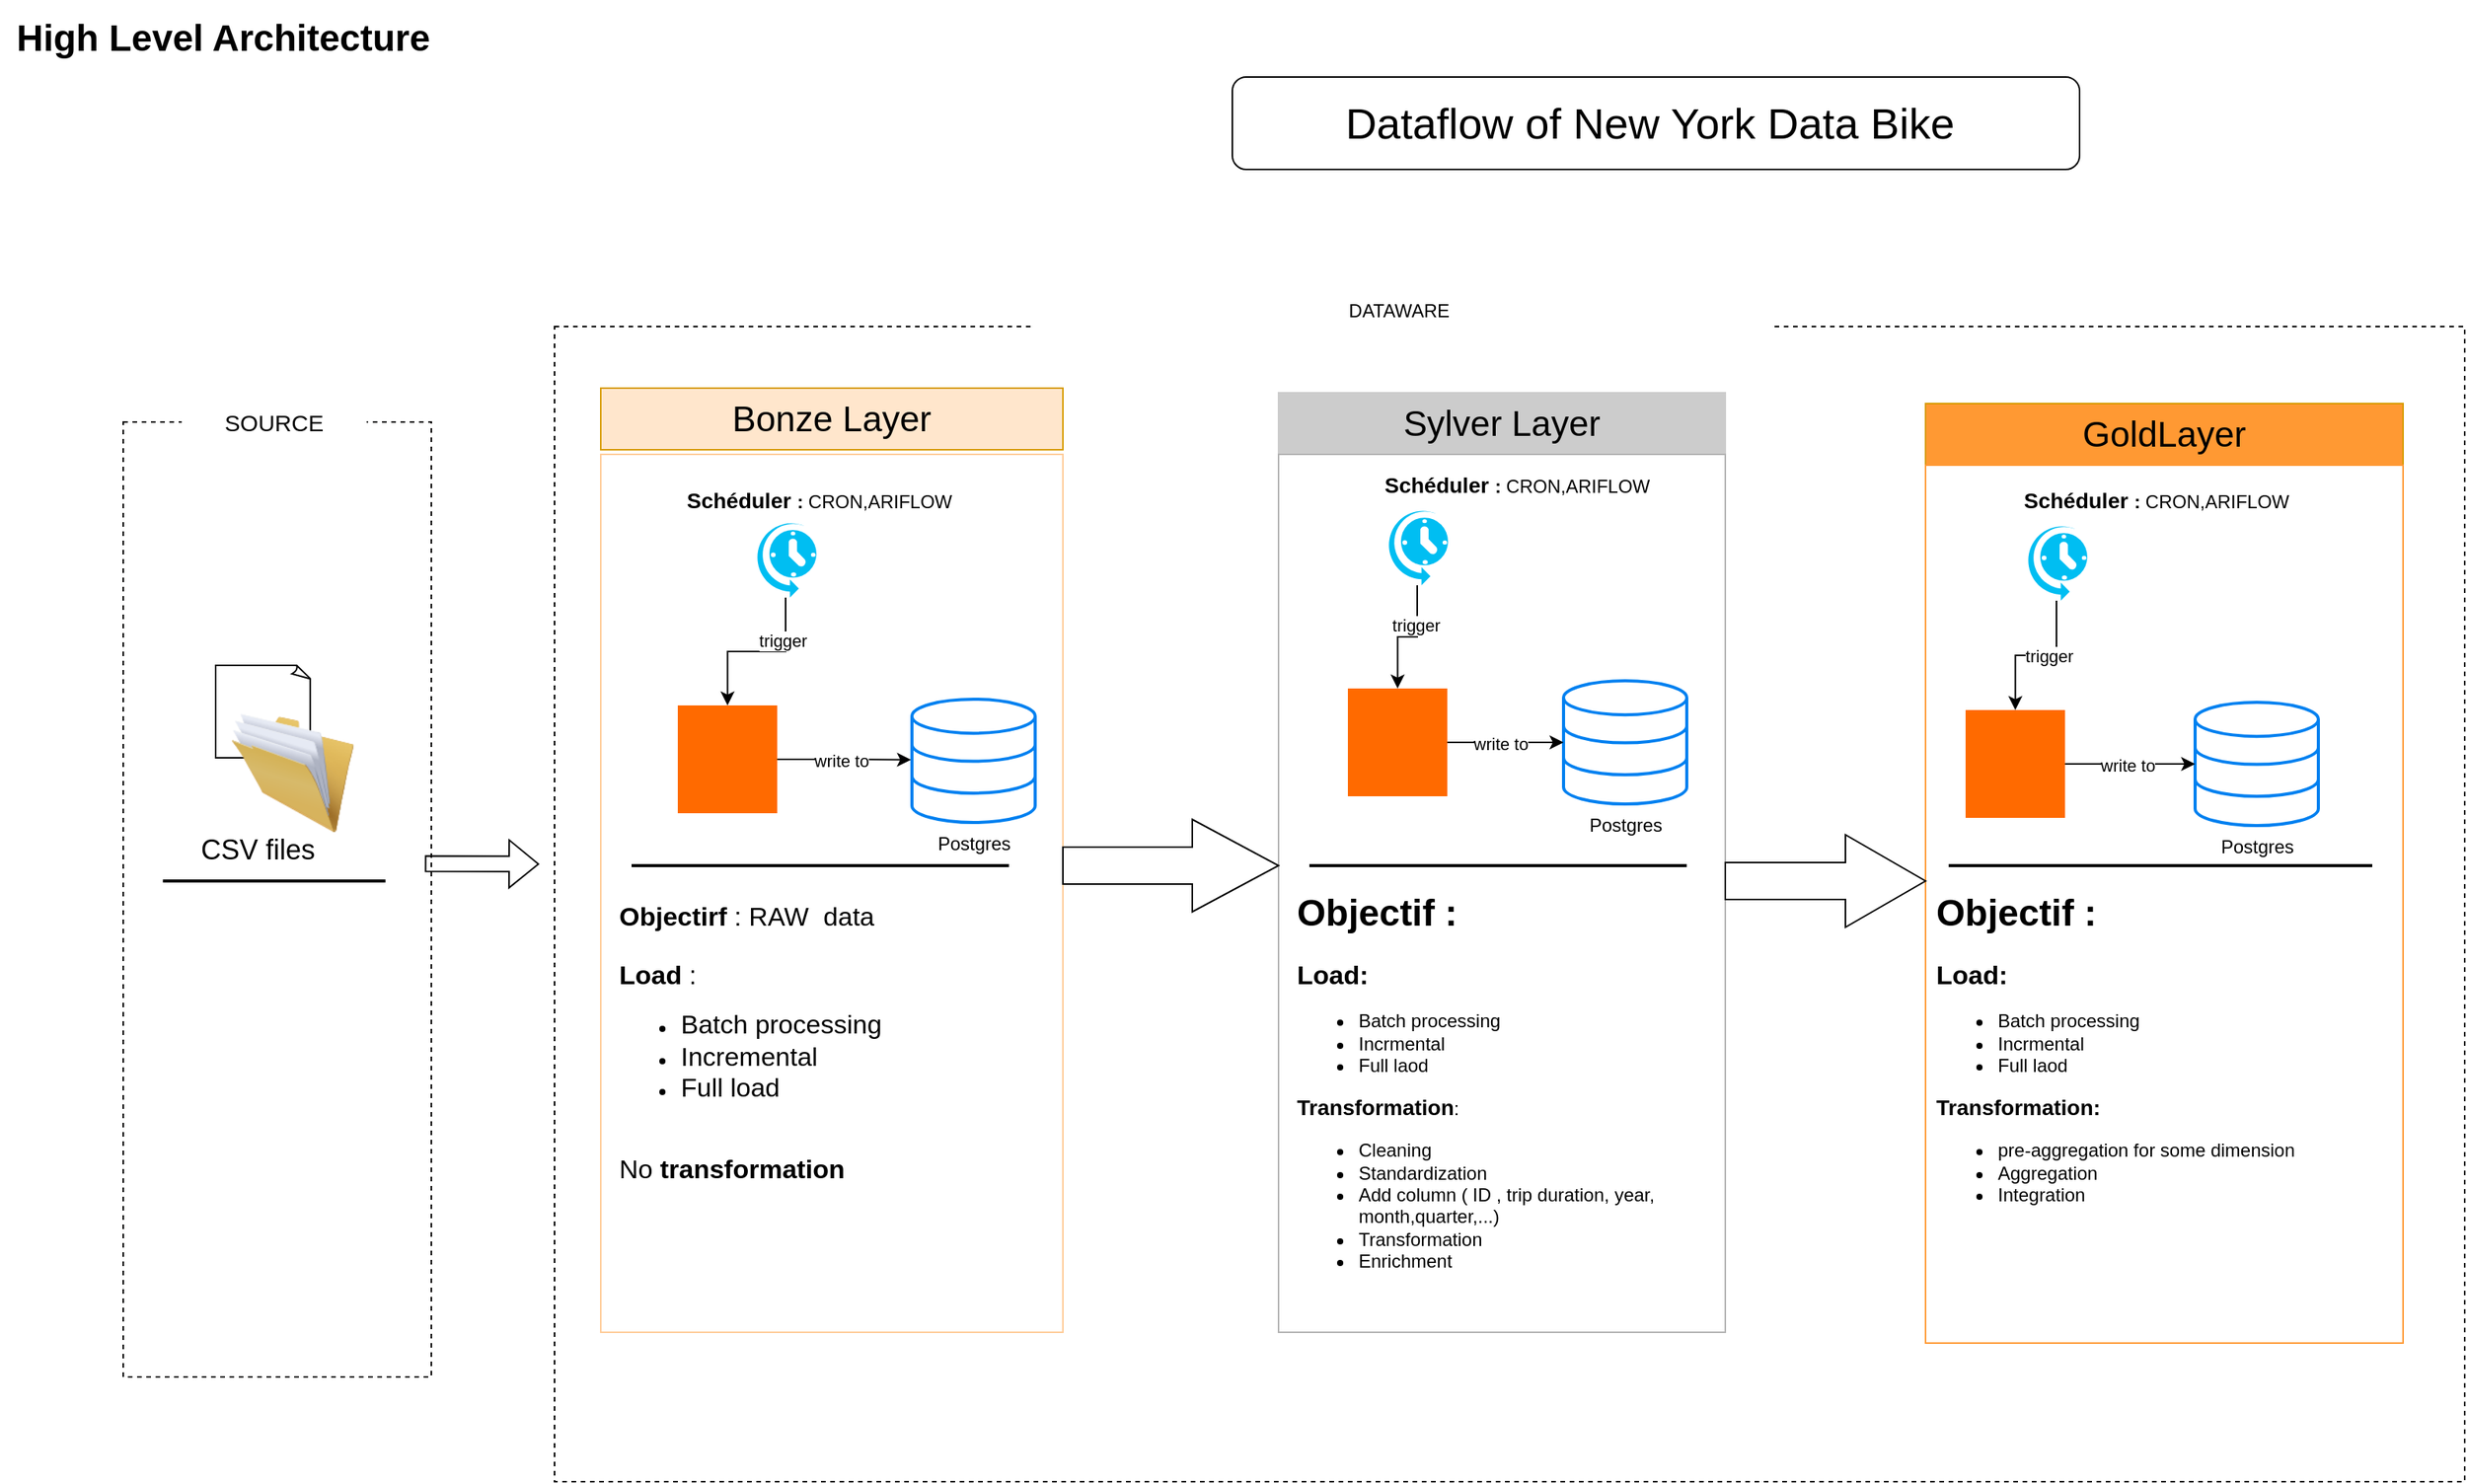 <mxfile version="27.0.5">
  <diagram name="Page-1" id="OFBWecaAKtk5CJDf3zRL">
    <mxGraphModel dx="994" dy="697" grid="1" gridSize="10" guides="1" tooltips="1" connect="1" arrows="1" fold="1" page="1" pageScale="1" pageWidth="850" pageHeight="1100" math="0" shadow="0">
      <root>
        <mxCell id="0" />
        <mxCell id="1" parent="0" />
        <mxCell id="mAqsjrp67REmecemeNA1-7" value="&lt;font style=&quot;font-size: 28px;&quot;&gt;Dataflow of New York Data Bike&amp;nbsp;&lt;/font&gt;" style="rounded=1;whiteSpace=wrap;html=1;fillColor=default;gradientColor=none;fillStyle=hatch;" parent="1" vertex="1">
          <mxGeometry x="800" y="78" width="550" height="60" as="geometry" />
        </mxCell>
        <mxCell id="mAqsjrp67REmecemeNA1-12" value="&lt;font style=&quot;font-size: 24px;&quot;&gt;&lt;b style=&quot;&quot;&gt;High Level Architecture&lt;/b&gt;&lt;/font&gt;" style="text;html=1;align=center;verticalAlign=middle;whiteSpace=wrap;rounded=0;" parent="1" vertex="1">
          <mxGeometry y="28" width="290" height="50" as="geometry" />
        </mxCell>
        <mxCell id="mAqsjrp67REmecemeNA1-14" value="" style="rounded=0;whiteSpace=wrap;html=1;dashed=1;fillColor=none;" parent="1" vertex="1">
          <mxGeometry x="360" y="240" width="1240" height="750" as="geometry" />
        </mxCell>
        <mxCell id="mAqsjrp67REmecemeNA1-16" value="DATAWARE&amp;nbsp;" style="rounded=1;whiteSpace=wrap;html=1;fillColor=default;dashed=1;strokeColor=none;" parent="1" vertex="1">
          <mxGeometry x="670" y="200" width="480" height="60" as="geometry" />
        </mxCell>
        <mxCell id="mAqsjrp67REmecemeNA1-20" value="" style="rounded=0;whiteSpace=wrap;html=1;dashed=1;strokeColor=light-dark(#080707, #ededed);fillColor=none;" parent="1" vertex="1">
          <mxGeometry x="80" y="302" width="200" height="620" as="geometry" />
        </mxCell>
        <mxCell id="mAqsjrp67REmecemeNA1-21" value="&lt;font style=&quot;font-size: 15px;&quot;&gt;SOURCE&lt;/font&gt;" style="rounded=0;whiteSpace=wrap;html=1;strokeColor=none;" parent="1" vertex="1">
          <mxGeometry x="118" y="272" width="120" height="60" as="geometry" />
        </mxCell>
        <mxCell id="mAqsjrp67REmecemeNA1-26" value="&lt;font style=&quot;font-size: 23px;&quot;&gt;Bonze Layer&lt;/font&gt;" style="rounded=0;whiteSpace=wrap;html=1;fillColor=#ffe6cc;strokeColor=#d79b00;" parent="1" vertex="1">
          <mxGeometry x="390" y="280" width="300" height="40" as="geometry" />
        </mxCell>
        <mxCell id="mAqsjrp67REmecemeNA1-27" value="" style="rounded=0;whiteSpace=wrap;html=1;fillColor=none;strokeColor=#FFCC99;" parent="1" vertex="1">
          <mxGeometry x="390" y="323" width="300" height="570" as="geometry" />
        </mxCell>
        <mxCell id="mAqsjrp67REmecemeNA1-30" value="&lt;font style=&quot;font-size: 23px;&quot;&gt;Sylver Layer&lt;/font&gt;" style="rounded=0;whiteSpace=wrap;html=1;fillColor=#CCCCCC;strokeColor=#CCCCCC;" parent="1" vertex="1">
          <mxGeometry x="830" y="283" width="290" height="40" as="geometry" />
        </mxCell>
        <mxCell id="mAqsjrp67REmecemeNA1-31" value="" style="rounded=0;whiteSpace=wrap;html=1;fillColor=none;strokeColor=#B3B3B3;" parent="1" vertex="1">
          <mxGeometry x="830" y="323" width="290" height="570" as="geometry" />
        </mxCell>
        <mxCell id="mAqsjrp67REmecemeNA1-32" value="&lt;font style=&quot;font-size: 23px;&quot;&gt;GoldLayer&lt;/font&gt;" style="rounded=0;whiteSpace=wrap;html=1;fillColor=#FF9933;strokeColor=#d79b00;" parent="1" vertex="1">
          <mxGeometry x="1250" y="290" width="310" height="40" as="geometry" />
        </mxCell>
        <mxCell id="mAqsjrp67REmecemeNA1-33" value="" style="rounded=0;whiteSpace=wrap;html=1;fillColor=none;strokeColor=#FF9933;" parent="1" vertex="1">
          <mxGeometry x="1250" y="330" width="310" height="570" as="geometry" />
        </mxCell>
        <mxCell id="mAqsjrp67REmecemeNA1-34" value="" style="whiteSpace=wrap;html=1;shape=mxgraph.basic.document" parent="1" vertex="1">
          <mxGeometry x="140" y="460" width="62" height="60" as="geometry" />
        </mxCell>
        <mxCell id="mAqsjrp67REmecemeNA1-35" value="" style="image;html=1;image=img/lib/clip_art/general/Full_Folder_128x128.png" parent="1" vertex="1">
          <mxGeometry x="150" y="490" width="80" height="80" as="geometry" />
        </mxCell>
        <mxCell id="mAqsjrp67REmecemeNA1-36" value="&lt;font style=&quot;font-size: 18px;&quot;&gt;CSV files&lt;/font&gt;" style="text;html=1;align=center;verticalAlign=middle;whiteSpace=wrap;rounded=0;" parent="1" vertex="1">
          <mxGeometry x="115" y="560" width="105" height="40" as="geometry" />
        </mxCell>
        <mxCell id="mAqsjrp67REmecemeNA1-43" value="" style="shape=flexArrow;endArrow=classic;html=1;rounded=0;exitX=0.979;exitY=0.406;exitDx=0;exitDy=0;exitPerimeter=0;" parent="1" edge="1">
          <mxGeometry width="50" height="50" relative="1" as="geometry">
            <mxPoint x="275.8" y="588.72" as="sourcePoint" />
            <mxPoint x="350" y="589" as="targetPoint" />
          </mxGeometry>
        </mxCell>
        <mxCell id="mAqsjrp67REmecemeNA1-44" value="" style="shape=singleArrow;whiteSpace=wrap;html=1;arrowWidth=0.4;arrowSize=0.4;fillColor=none;strokeColor=#000000;rounded=0;" parent="1" vertex="1">
          <mxGeometry x="690" y="560" width="140" height="60" as="geometry" />
        </mxCell>
        <mxCell id="mAqsjrp67REmecemeNA1-46" value="" style="shape=singleArrow;whiteSpace=wrap;html=1;arrowWidth=0.4;arrowSize=0.4;fillColor=none;strokeColor=#000000;rounded=0;" parent="1" vertex="1">
          <mxGeometry x="1120" y="570" width="130" height="60" as="geometry" />
        </mxCell>
        <mxCell id="mAqsjrp67REmecemeNA1-49" value="Postgres" style="html=1;verticalLabelPosition=bottom;align=center;labelBackgroundColor=#ffffff;verticalAlign=top;strokeWidth=2;strokeColor=#0080F0;shadow=0;dashed=0;shape=mxgraph.ios7.icons.data;" parent="1" vertex="1">
          <mxGeometry x="592" y="482" width="80" height="80" as="geometry" />
        </mxCell>
        <mxCell id="mAqsjrp67REmecemeNA1-52" value="" style="line;strokeWidth=2;html=1;" parent="1" vertex="1">
          <mxGeometry x="410" y="585" width="245" height="10" as="geometry" />
        </mxCell>
        <mxCell id="mAqsjrp67REmecemeNA1-53" value="" style="line;strokeWidth=2;html=1;" parent="1" vertex="1">
          <mxGeometry x="850" y="585" width="245" height="10" as="geometry" />
        </mxCell>
        <mxCell id="mAqsjrp67REmecemeNA1-54" value="" style="line;strokeWidth=2;html=1;" parent="1" vertex="1">
          <mxGeometry x="1265" y="585" width="275" height="10" as="geometry" />
        </mxCell>
        <mxCell id="mAqsjrp67REmecemeNA1-55" value="&lt;h1 style=&quot;margin-top: 0px;&quot;&gt;&lt;font style=&quot;font-size: 17px;&quot;&gt;Objectirf &lt;/font&gt;&lt;font style=&quot;font-size: 17px; font-weight: normal;&quot;&gt;: RAW&amp;nbsp; data&amp;nbsp;&lt;/font&gt;&lt;/h1&gt;&lt;div&gt;&lt;font style=&quot;font-size: 17px;&quot;&gt;&lt;b&gt;Load &lt;/b&gt;&lt;/font&gt;&lt;font style=&quot;font-size: 17px; font-weight: normal;&quot;&gt;:&lt;/font&gt;&lt;/div&gt;&lt;div&gt;&lt;ul&gt;&lt;li&gt;&lt;span style=&quot;font-size: 17px; background-color: transparent; color: light-dark(rgb(0, 0, 0), rgb(255, 255, 255));&quot;&gt;Batch processing&lt;/span&gt;&lt;/li&gt;&lt;li&gt;&lt;span style=&quot;font-size: 17px; background-color: transparent; color: light-dark(rgb(0, 0, 0), rgb(255, 255, 255));&quot;&gt;Incremental&amp;nbsp;&lt;/span&gt;&lt;/li&gt;&lt;li&gt;&lt;font style=&quot;background-color: transparent; color: light-dark(rgb(0, 0, 0), rgb(255, 255, 255)); font-size: 17px;&quot;&gt;Full load&lt;span style=&quot;white-space: pre;&quot;&gt;&#x9;&lt;/span&gt;&lt;/font&gt;&lt;span style=&quot;background-color: transparent; color: light-dark(rgb(0, 0, 0), rgb(255, 255, 255)); font-size: 17px; white-space: pre;&quot;&gt;&#x9;&lt;/span&gt;&lt;span style=&quot;background-color: transparent; color: light-dark(rgb(0, 0, 0), rgb(255, 255, 255)); font-size: 17px; white-space: pre;&quot;&gt;&#x9;&lt;/span&gt;&lt;/li&gt;&lt;/ul&gt;&lt;/div&gt;&lt;div&gt;&lt;font style=&quot;font-size: 17px; font-weight: normal;&quot;&gt;&lt;br&gt;&lt;/font&gt;&lt;/div&gt;&lt;div&gt;&lt;font style=&quot;font-size: 17px; font-weight: normal;&quot;&gt;No &lt;/font&gt;&lt;font style=&quot;font-size: 17px;&quot;&gt;&lt;b&gt;transformation&amp;nbsp;&lt;/b&gt;&lt;/font&gt;&lt;/div&gt;&lt;div&gt;&lt;font style=&quot;font-size: 17px; font-weight: normal;&quot;&gt;&lt;br&gt;&lt;/font&gt;&lt;/div&gt;" style="text;html=1;whiteSpace=wrap;overflow=hidden;rounded=0;" parent="1" vertex="1">
          <mxGeometry x="400" y="600" width="290" height="230" as="geometry" />
        </mxCell>
        <mxCell id="mAqsjrp67REmecemeNA1-61" value="" style="edgeStyle=orthogonalEdgeStyle;rounded=0;orthogonalLoop=1;jettySize=auto;html=1;entryX=-0.008;entryY=0.491;entryDx=0;entryDy=0;entryPerimeter=0;" parent="1" source="mAqsjrp67REmecemeNA1-58" target="mAqsjrp67REmecemeNA1-49" edge="1">
          <mxGeometry relative="1" as="geometry">
            <mxPoint x="572" y="483" as="targetPoint" />
          </mxGeometry>
        </mxCell>
        <mxCell id="vbNbsZjijx61UtuoU1J0-12" value="write to" style="edgeLabel;html=1;align=center;verticalAlign=middle;resizable=0;points=[];" parent="mAqsjrp67REmecemeNA1-61" vertex="1" connectable="0">
          <mxGeometry x="-0.061" y="-1" relative="1" as="geometry">
            <mxPoint as="offset" />
          </mxGeometry>
        </mxCell>
        <mxCell id="mAqsjrp67REmecemeNA1-58" value="" style="points=[];aspect=fixed;html=1;align=center;shadow=0;dashed=0;fillColor=#FF6A00;strokeColor=none;shape=mxgraph.alibaba_cloud.spark_data_insights;" parent="1" vertex="1">
          <mxGeometry x="440" y="486" width="64.55" height="70" as="geometry" />
        </mxCell>
        <mxCell id="mAqsjrp67REmecemeNA1-66" value="" style="line;strokeWidth=2;html=1;" parent="1" vertex="1">
          <mxGeometry x="105.75" y="595" width="144.5" height="10" as="geometry" />
        </mxCell>
        <mxCell id="mAqsjrp67REmecemeNA1-68" value="Postgres" style="html=1;verticalLabelPosition=bottom;align=center;labelBackgroundColor=#ffffff;verticalAlign=top;strokeWidth=2;strokeColor=#0080F0;shadow=0;dashed=0;shape=mxgraph.ios7.icons.data;" parent="1" vertex="1">
          <mxGeometry x="1015" y="470" width="80" height="80" as="geometry" />
        </mxCell>
        <mxCell id="mAqsjrp67REmecemeNA1-81" value="" style="edgeStyle=orthogonalEdgeStyle;rounded=0;orthogonalLoop=1;jettySize=auto;html=1;" parent="1" source="mAqsjrp67REmecemeNA1-70" target="mAqsjrp67REmecemeNA1-68" edge="1">
          <mxGeometry relative="1" as="geometry" />
        </mxCell>
        <mxCell id="vbNbsZjijx61UtuoU1J0-14" value="write to" style="edgeLabel;html=1;align=center;verticalAlign=middle;resizable=0;points=[];" parent="mAqsjrp67REmecemeNA1-81" vertex="1" connectable="0">
          <mxGeometry x="-0.101" y="-1" relative="1" as="geometry">
            <mxPoint as="offset" />
          </mxGeometry>
        </mxCell>
        <mxCell id="mAqsjrp67REmecemeNA1-70" value="" style="points=[];aspect=fixed;html=1;align=center;shadow=0;dashed=0;fillColor=#FF6A00;strokeColor=none;shape=mxgraph.alibaba_cloud.spark_data_insights;" parent="1" vertex="1">
          <mxGeometry x="875" y="475" width="64.55" height="70" as="geometry" />
        </mxCell>
        <mxCell id="mAqsjrp67REmecemeNA1-76" value="Postgres" style="html=1;verticalLabelPosition=bottom;align=center;labelBackgroundColor=#ffffff;verticalAlign=top;strokeWidth=2;strokeColor=#0080F0;shadow=0;dashed=0;shape=mxgraph.ios7.icons.data;" parent="1" vertex="1">
          <mxGeometry x="1425" y="484" width="80" height="80" as="geometry" />
        </mxCell>
        <mxCell id="mAqsjrp67REmecemeNA1-80" value="" style="edgeStyle=orthogonalEdgeStyle;rounded=0;orthogonalLoop=1;jettySize=auto;html=1;" parent="1" source="mAqsjrp67REmecemeNA1-77" target="mAqsjrp67REmecemeNA1-76" edge="1">
          <mxGeometry relative="1" as="geometry" />
        </mxCell>
        <mxCell id="vbNbsZjijx61UtuoU1J0-19" value="write to" style="edgeLabel;html=1;align=center;verticalAlign=middle;resizable=0;points=[];" parent="mAqsjrp67REmecemeNA1-80" vertex="1" connectable="0">
          <mxGeometry x="-0.052" y="-1" relative="1" as="geometry">
            <mxPoint as="offset" />
          </mxGeometry>
        </mxCell>
        <mxCell id="mAqsjrp67REmecemeNA1-77" value="" style="points=[];aspect=fixed;html=1;align=center;shadow=0;dashed=0;fillColor=#FF6A00;strokeColor=none;shape=mxgraph.alibaba_cloud.spark_data_insights;" parent="1" vertex="1">
          <mxGeometry x="1276" y="489" width="64.55" height="70" as="geometry" />
        </mxCell>
        <mxCell id="mAqsjrp67REmecemeNA1-82" value="&lt;h1 style=&quot;margin-top: 0px;&quot;&gt;Objectif :&amp;nbsp;&lt;/h1&gt;&lt;p&gt;&lt;b&gt;&lt;font style=&quot;font-size: 17px;&quot;&gt;Load:&lt;/font&gt;&lt;/b&gt;&amp;nbsp;&lt;/p&gt;&lt;p&gt;&lt;/p&gt;&lt;ul&gt;&lt;li&gt;Batch processing&lt;/li&gt;&lt;li&gt;Incrmental&lt;/li&gt;&lt;li&gt;Full laod&lt;/li&gt;&lt;/ul&gt;&lt;div&gt;&lt;b&gt;&lt;font style=&quot;font-size: 14px;&quot;&gt;Transformation&lt;/font&gt;&lt;/b&gt;:&lt;/div&gt;&lt;div&gt;&lt;ul&gt;&lt;li&gt;Cleaning&lt;/li&gt;&lt;li&gt;Standardization&lt;/li&gt;&lt;li&gt;Add column ( ID , trip duration, year, month,quarter,...)&lt;/li&gt;&lt;li&gt;Transformation&lt;/li&gt;&lt;li&gt;Enrichment&lt;/li&gt;&lt;/ul&gt;&lt;/div&gt;&lt;p&gt;&lt;/p&gt;" style="text;html=1;whiteSpace=wrap;overflow=hidden;rounded=0;" parent="1" vertex="1">
          <mxGeometry x="840" y="600" width="270" height="270" as="geometry" />
        </mxCell>
        <mxCell id="vbNbsZjijx61UtuoU1J0-10" value="" style="edgeStyle=orthogonalEdgeStyle;rounded=0;orthogonalLoop=1;jettySize=auto;html=1;" parent="1" source="vbNbsZjijx61UtuoU1J0-1" target="mAqsjrp67REmecemeNA1-58" edge="1">
          <mxGeometry relative="1" as="geometry" />
        </mxCell>
        <mxCell id="vbNbsZjijx61UtuoU1J0-11" value="trigger" style="edgeLabel;html=1;align=center;verticalAlign=middle;resizable=0;points=[];" parent="vbNbsZjijx61UtuoU1J0-10" vertex="1" connectable="0">
          <mxGeometry x="-0.483" y="-2" relative="1" as="geometry">
            <mxPoint as="offset" />
          </mxGeometry>
        </mxCell>
        <mxCell id="vbNbsZjijx61UtuoU1J0-1" value="" style="verticalLabelPosition=bottom;html=1;verticalAlign=top;align=center;strokeColor=none;fillColor=#00BEF2;shape=mxgraph.azure.scheduler;pointerEvents=1;" parent="1" vertex="1">
          <mxGeometry x="490" y="366" width="40" height="50" as="geometry" />
        </mxCell>
        <mxCell id="vbNbsZjijx61UtuoU1J0-8" value="" style="edgeStyle=orthogonalEdgeStyle;rounded=0;orthogonalLoop=1;jettySize=auto;html=1;" parent="1" source="vbNbsZjijx61UtuoU1J0-5" target="mAqsjrp67REmecemeNA1-70" edge="1">
          <mxGeometry relative="1" as="geometry" />
        </mxCell>
        <mxCell id="vbNbsZjijx61UtuoU1J0-13" value="trigger" style="edgeLabel;html=1;align=center;verticalAlign=middle;resizable=0;points=[];" parent="vbNbsZjijx61UtuoU1J0-8" vertex="1" connectable="0">
          <mxGeometry x="-0.347" y="-1" relative="1" as="geometry">
            <mxPoint as="offset" />
          </mxGeometry>
        </mxCell>
        <mxCell id="vbNbsZjijx61UtuoU1J0-5" value="" style="verticalLabelPosition=bottom;html=1;verticalAlign=top;align=center;strokeColor=none;fillColor=#00BEF2;shape=mxgraph.azure.scheduler;pointerEvents=1;" parent="1" vertex="1">
          <mxGeometry x="900" y="358" width="40" height="50" as="geometry" />
        </mxCell>
        <mxCell id="vbNbsZjijx61UtuoU1J0-6" value="&lt;b&gt;&lt;font style=&quot;font-size: 14px;&quot;&gt;Schéduler &lt;/font&gt;: &lt;/b&gt;CRON,ARIFLOW" style="text;html=1;align=center;verticalAlign=middle;whiteSpace=wrap;rounded=0;" parent="1" vertex="1">
          <mxGeometry x="890" y="328" width="190" height="30" as="geometry" />
        </mxCell>
        <mxCell id="vbNbsZjijx61UtuoU1J0-9" value="&lt;b&gt;&lt;font style=&quot;font-size: 14px;&quot;&gt;Schéduler &lt;/font&gt;: &lt;/b&gt;CRON,ARIFLOW" style="text;html=1;align=center;verticalAlign=middle;whiteSpace=wrap;rounded=0;" parent="1" vertex="1">
          <mxGeometry x="437" y="338" width="190" height="30" as="geometry" />
        </mxCell>
        <mxCell id="vbNbsZjijx61UtuoU1J0-17" value="" style="edgeStyle=orthogonalEdgeStyle;rounded=0;orthogonalLoop=1;jettySize=auto;html=1;" parent="1" source="vbNbsZjijx61UtuoU1J0-15" target="mAqsjrp67REmecemeNA1-77" edge="1">
          <mxGeometry relative="1" as="geometry" />
        </mxCell>
        <mxCell id="vbNbsZjijx61UtuoU1J0-18" value="trigger" style="edgeLabel;html=1;align=center;verticalAlign=middle;resizable=0;points=[];" parent="vbNbsZjijx61UtuoU1J0-17" vertex="1" connectable="0">
          <mxGeometry x="-0.162" relative="1" as="geometry">
            <mxPoint as="offset" />
          </mxGeometry>
        </mxCell>
        <mxCell id="vbNbsZjijx61UtuoU1J0-15" value="" style="verticalLabelPosition=bottom;html=1;verticalAlign=top;align=center;strokeColor=none;fillColor=#00BEF2;shape=mxgraph.azure.scheduler;pointerEvents=1;" parent="1" vertex="1">
          <mxGeometry x="1315" y="368" width="40" height="50" as="geometry" />
        </mxCell>
        <mxCell id="vbNbsZjijx61UtuoU1J0-16" value="&lt;b&gt;&lt;font style=&quot;font-size: 14px;&quot;&gt;Schéduler &lt;/font&gt;: &lt;/b&gt;CRON,ARIFLOW" style="text;html=1;align=center;verticalAlign=middle;whiteSpace=wrap;rounded=0;" parent="1" vertex="1">
          <mxGeometry x="1305" y="338" width="190" height="30" as="geometry" />
        </mxCell>
        <mxCell id="vbNbsZjijx61UtuoU1J0-22" value="&lt;h1 style=&quot;margin-top: 0px;&quot;&gt;Objectif :&amp;nbsp;&lt;/h1&gt;&lt;p&gt;&lt;b&gt;&lt;font style=&quot;font-size: 17px;&quot;&gt;Load:&lt;/font&gt;&lt;/b&gt;&amp;nbsp;&lt;/p&gt;&lt;p&gt;&lt;/p&gt;&lt;ul&gt;&lt;li&gt;Batch processing&lt;/li&gt;&lt;li&gt;Incrmental&lt;/li&gt;&lt;li&gt;Full laod&lt;/li&gt;&lt;/ul&gt;&lt;div&gt;&lt;b&gt;&lt;font style=&quot;font-size: 14px;&quot;&gt;Transformation:&lt;/font&gt;&lt;/b&gt;&lt;/div&gt;&lt;div&gt;&lt;ul&gt;&lt;li&gt;pre-aggregation for some dimension&lt;/li&gt;&lt;li&gt;Aggregation&lt;/li&gt;&lt;li&gt;Integration&lt;/li&gt;&lt;/ul&gt;&lt;/div&gt;&lt;p&gt;&lt;/p&gt;" style="text;html=1;whiteSpace=wrap;overflow=hidden;rounded=0;" parent="1" vertex="1">
          <mxGeometry x="1255" y="600" width="295" height="280" as="geometry" />
        </mxCell>
      </root>
    </mxGraphModel>
  </diagram>
</mxfile>
